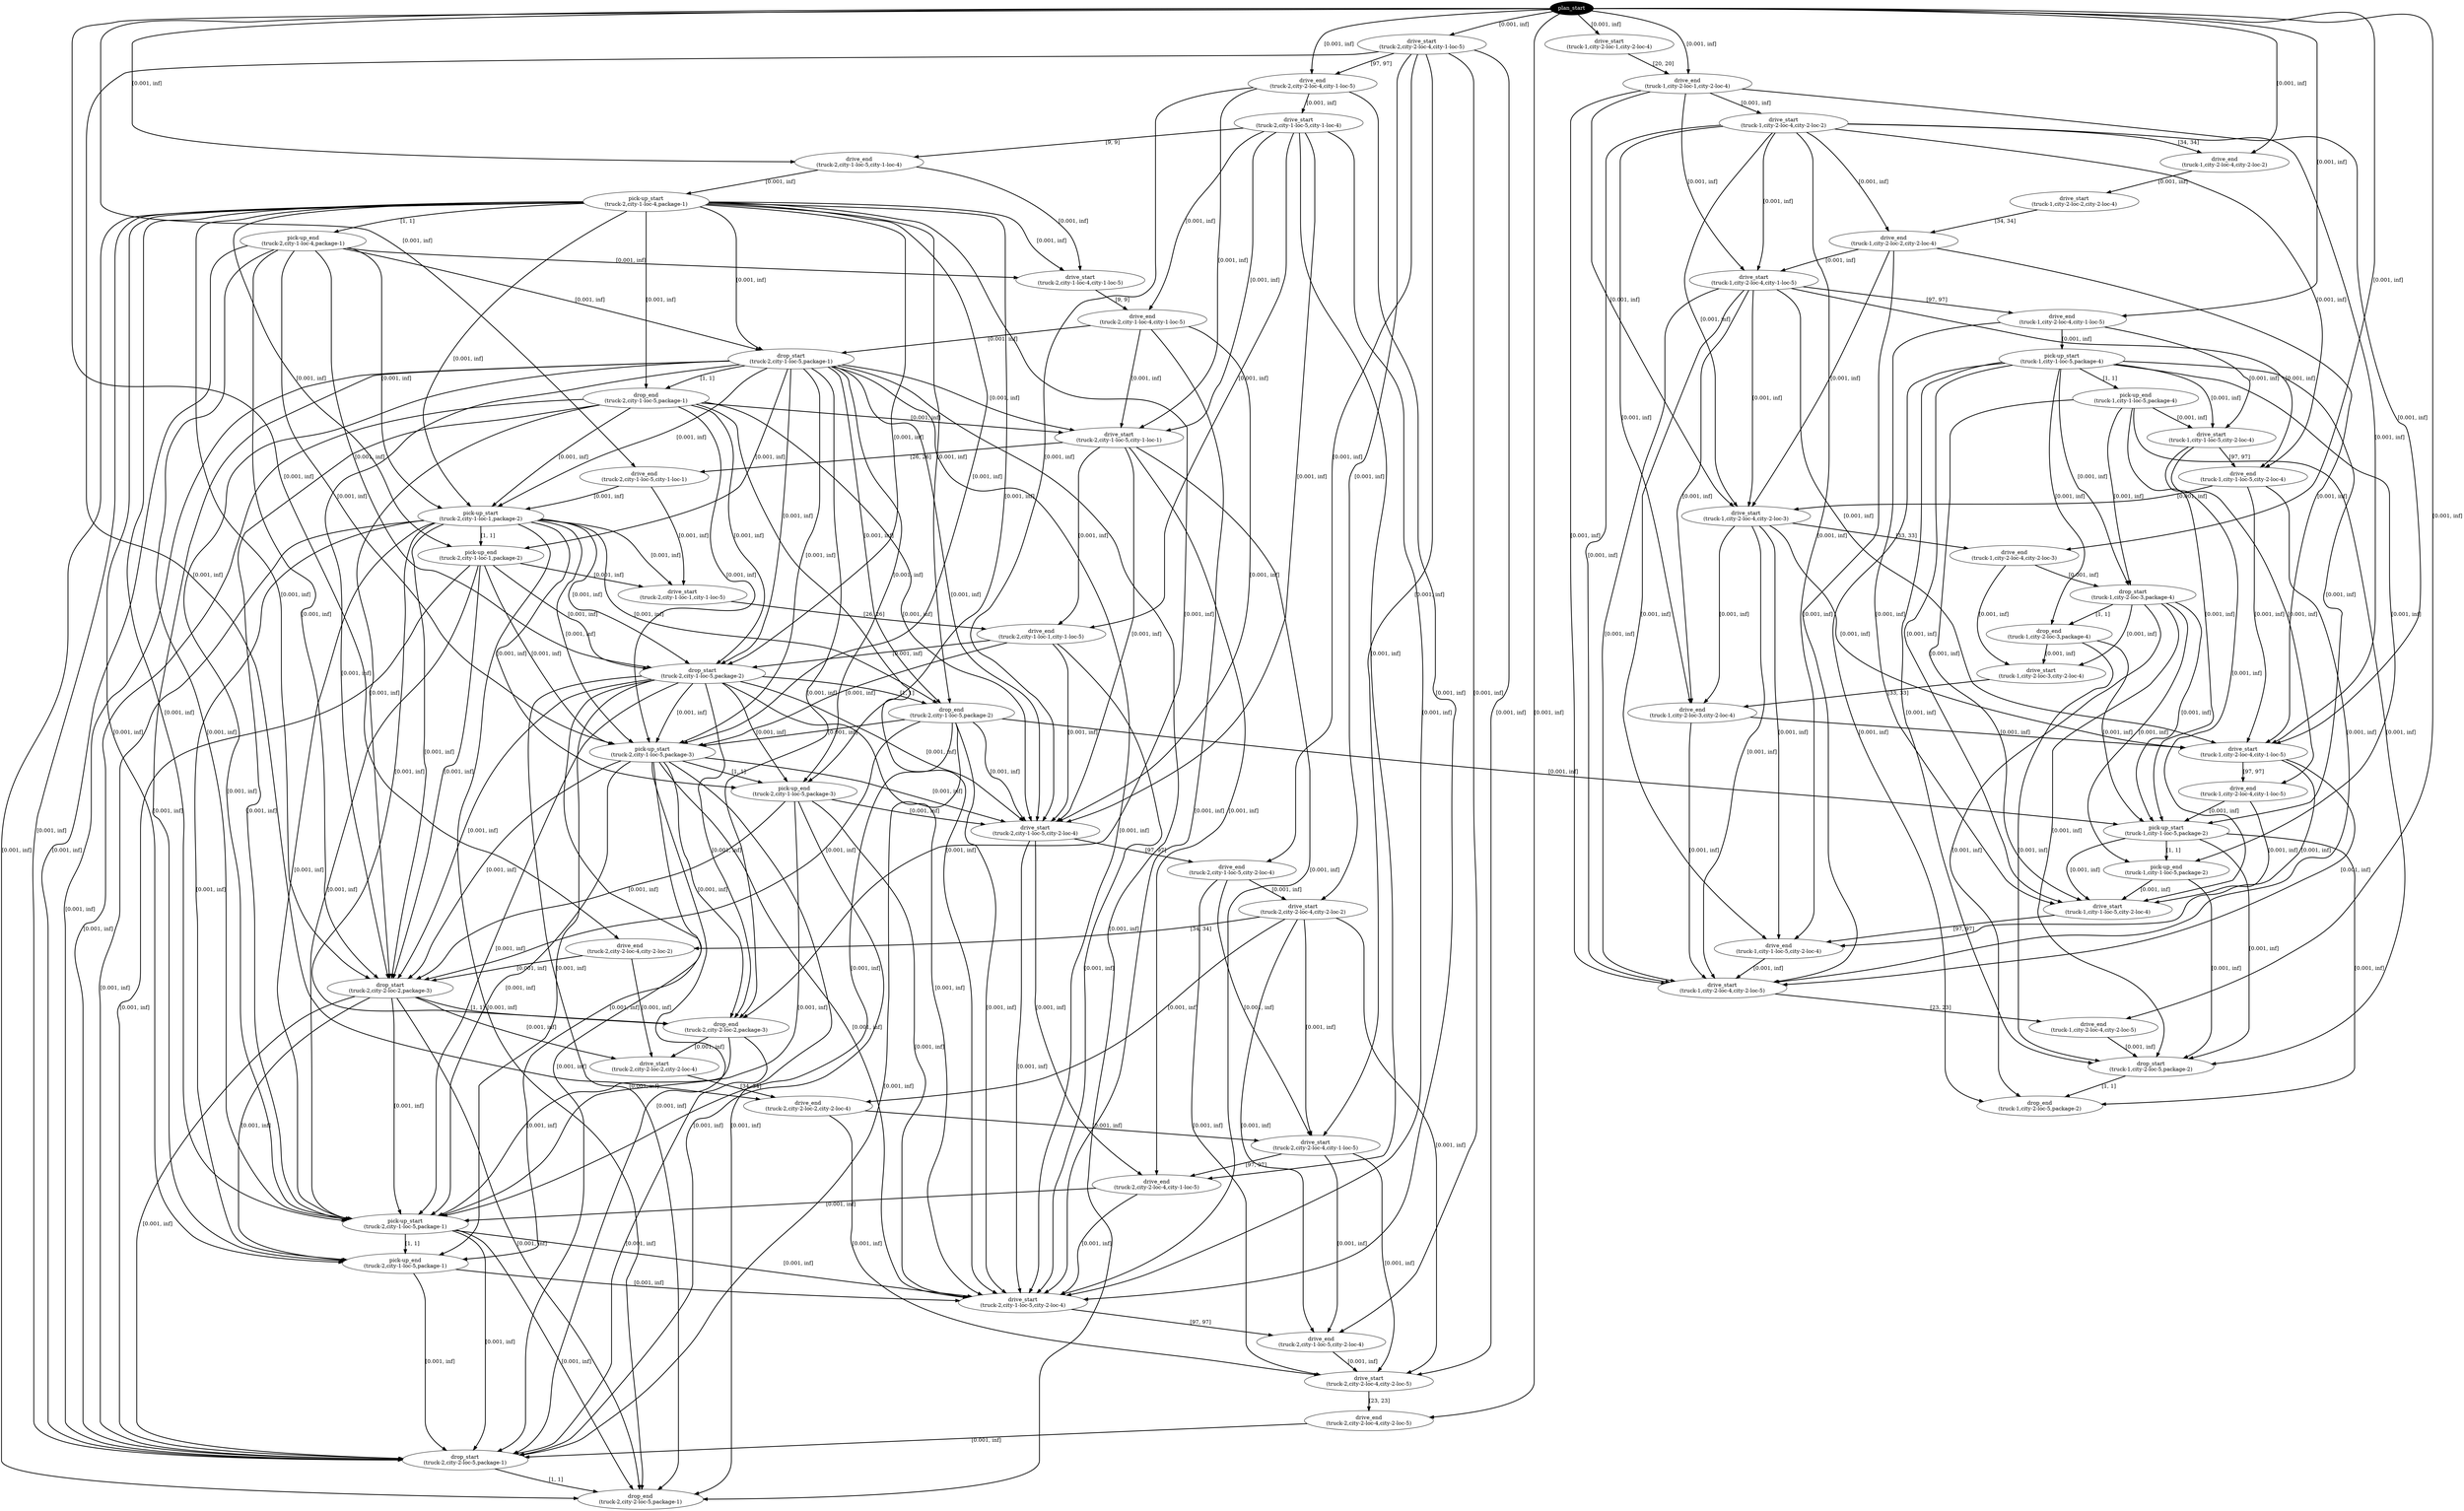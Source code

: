 digraph plan {
0[ label="plan_start",style=filled,fillcolor=black,fontcolor=white];
1[ label="drive_start
(truck-2,city-2-loc-4,city-1-loc-5)"];
2[ label="drive_end
(truck-2,city-2-loc-4,city-1-loc-5)"];
3[ label="drive_start
(truck-1,city-2-loc-1,city-2-loc-4)"];
4[ label="drive_end
(truck-1,city-2-loc-1,city-2-loc-4)"];
5[ label="drive_start
(truck-1,city-2-loc-4,city-2-loc-2)"];
6[ label="drive_end
(truck-1,city-2-loc-4,city-2-loc-2)"];
7[ label="drive_start
(truck-1,city-2-loc-2,city-2-loc-4)"];
8[ label="drive_end
(truck-1,city-2-loc-2,city-2-loc-4)"];
9[ label="drive_start
(truck-1,city-2-loc-4,city-1-loc-5)"];
10[ label="drive_end
(truck-1,city-2-loc-4,city-1-loc-5)"];
11[ label="drive_start
(truck-2,city-1-loc-5,city-1-loc-4)"];
12[ label="drive_end
(truck-2,city-1-loc-5,city-1-loc-4)"];
13[ label="pick-up_start
(truck-2,city-1-loc-4,package-1)"];
14[ label="pick-up_end
(truck-2,city-1-loc-4,package-1)"];
15[ label="drive_start
(truck-2,city-1-loc-4,city-1-loc-5)"];
16[ label="drive_end
(truck-2,city-1-loc-4,city-1-loc-5)"];
17[ label="drop_start
(truck-2,city-1-loc-5,package-1)"];
18[ label="drop_end
(truck-2,city-1-loc-5,package-1)"];
19[ label="drive_start
(truck-2,city-1-loc-5,city-1-loc-1)"];
20[ label="drive_end
(truck-2,city-1-loc-5,city-1-loc-1)"];
21[ label="pick-up_start
(truck-2,city-1-loc-1,package-2)"];
22[ label="pick-up_end
(truck-2,city-1-loc-1,package-2)"];
23[ label="drive_start
(truck-2,city-1-loc-1,city-1-loc-5)"];
24[ label="drive_end
(truck-2,city-1-loc-1,city-1-loc-5)"];
25[ label="drop_start
(truck-2,city-1-loc-5,package-2)"];
26[ label="drop_end
(truck-2,city-1-loc-5,package-2)"];
27[ label="pick-up_start
(truck-2,city-1-loc-5,package-3)"];
28[ label="pick-up_end
(truck-2,city-1-loc-5,package-3)"];
29[ label="drive_start
(truck-2,city-1-loc-5,city-2-loc-4)"];
30[ label="drive_end
(truck-2,city-1-loc-5,city-2-loc-4)"];
31[ label="pick-up_start
(truck-1,city-1-loc-5,package-4)"];
32[ label="pick-up_end
(truck-1,city-1-loc-5,package-4)"];
33[ label="drive_start
(truck-1,city-1-loc-5,city-2-loc-4)"];
34[ label="drive_end
(truck-1,city-1-loc-5,city-2-loc-4)"];
35[ label="drive_start
(truck-2,city-2-loc-4,city-2-loc-2)"];
36[ label="drive_end
(truck-2,city-2-loc-4,city-2-loc-2)"];
37[ label="drive_start
(truck-1,city-2-loc-4,city-2-loc-3)"];
38[ label="drive_end
(truck-1,city-2-loc-4,city-2-loc-3)"];
39[ label="drop_start
(truck-2,city-2-loc-2,package-3)"];
40[ label="drop_end
(truck-2,city-2-loc-2,package-3)"];
41[ label="drive_start
(truck-2,city-2-loc-2,city-2-loc-4)"];
42[ label="drive_end
(truck-2,city-2-loc-2,city-2-loc-4)"];
43[ label="drop_start
(truck-1,city-2-loc-3,package-4)"];
44[ label="drop_end
(truck-1,city-2-loc-3,package-4)"];
45[ label="drive_start
(truck-1,city-2-loc-3,city-2-loc-4)"];
46[ label="drive_end
(truck-1,city-2-loc-3,city-2-loc-4)"];
47[ label="drive_start
(truck-2,city-2-loc-4,city-1-loc-5)"];
48[ label="drive_end
(truck-2,city-2-loc-4,city-1-loc-5)"];
49[ label="drive_start
(truck-1,city-2-loc-4,city-1-loc-5)"];
50[ label="drive_end
(truck-1,city-2-loc-4,city-1-loc-5)"];
51[ label="pick-up_start
(truck-2,city-1-loc-5,package-1)"];
52[ label="pick-up_end
(truck-2,city-1-loc-5,package-1)"];
53[ label="drive_start
(truck-2,city-1-loc-5,city-2-loc-4)"];
54[ label="drive_end
(truck-2,city-1-loc-5,city-2-loc-4)"];
55[ label="pick-up_start
(truck-1,city-1-loc-5,package-2)"];
56[ label="pick-up_end
(truck-1,city-1-loc-5,package-2)"];
57[ label="drive_start
(truck-1,city-1-loc-5,city-2-loc-4)"];
58[ label="drive_end
(truck-1,city-1-loc-5,city-2-loc-4)"];
59[ label="drive_start
(truck-2,city-2-loc-4,city-2-loc-5)"];
60[ label="drive_end
(truck-2,city-2-loc-4,city-2-loc-5)"];
61[ label="drive_start
(truck-1,city-2-loc-4,city-2-loc-5)"];
62[ label="drive_end
(truck-1,city-2-loc-4,city-2-loc-5)"];
63[ label="drop_start
(truck-2,city-2-loc-5,package-1)"];
64[ label="drop_end
(truck-2,city-2-loc-5,package-1)"];
65[ label="drop_start
(truck-1,city-2-loc-5,package-2)"];
66[ label="drop_end
(truck-1,city-2-loc-5,package-2)"];
"0" -> "1" [ label="[0.001, inf]" , penwidth=2, color="black"]
"0" -> "3" [ label="[0.001, inf]" , penwidth=2, color="black"]
"3" -> "4" [ label="[20, 20]" , penwidth=2, color="black"]
"0" -> "4" [ label="[0.001, inf]" , penwidth=2, color="black"]
"4" -> "5" [ label="[0.001, inf]" , penwidth=2, color="black"]
"5" -> "6" [ label="[34, 34]" , penwidth=2, color="black"]
"0" -> "6" [ label="[0.001, inf]" , penwidth=2, color="black"]
"6" -> "7" [ label="[0.001, inf]" , penwidth=2, color="black"]
"7" -> "8" [ label="[34, 34]" , penwidth=2, color="black"]
"5" -> "8" [ label="[0.001, inf]" , penwidth=2, color="black"]
"8" -> "9" [ label="[0.001, inf]" , penwidth=2, color="black"]
"5" -> "9" [ label="[0.001, inf]" , penwidth=2, color="black"]
"4" -> "9" [ label="[0.001, inf]" , penwidth=2, color="black"]
"1" -> "2" [ label="[97, 97]" , penwidth=2, color="black"]
"0" -> "2" [ label="[0.001, inf]" , penwidth=2, color="black"]
"2" -> "11" [ label="[0.001, inf]" , penwidth=2, color="black"]
"11" -> "12" [ label="[9, 9]" , penwidth=2, color="black"]
"0" -> "12" [ label="[0.001, inf]" , penwidth=2, color="black"]
"12" -> "13" [ label="[0.001, inf]" , penwidth=2, color="black"]
"13" -> "14" [ label="[1, 1]" , penwidth=2, color="black"]
"12" -> "15" [ label="[0.001, inf]" , penwidth=2, color="black"]
"14" -> "15" [ label="[0.001, inf]" , penwidth=2, color="black"]
"13" -> "15" [ label="[0.001, inf]" , penwidth=2, color="black"]
"15" -> "16" [ label="[9, 9]" , penwidth=2, color="black"]
"11" -> "16" [ label="[0.001, inf]" , penwidth=2, color="black"]
"16" -> "17" [ label="[0.001, inf]" , penwidth=2, color="black"]
"14" -> "17" [ label="[0.001, inf]" , penwidth=2, color="black"]
"13" -> "17" [ label="[0.001, inf]" , penwidth=2, color="black"]
"17" -> "18" [ label="[1, 1]" , penwidth=2, color="black"]
"13" -> "18" [ label="[0.001, inf]" , penwidth=2, color="black"]
"16" -> "19" [ label="[0.001, inf]" , penwidth=2, color="black"]
"18" -> "19" [ label="[0.001, inf]" , penwidth=2, color="black"]
"17" -> "19" [ label="[0.001, inf]" , penwidth=2, color="black"]
"11" -> "19" [ label="[0.001, inf]" , penwidth=2, color="black"]
"2" -> "19" [ label="[0.001, inf]" , penwidth=2, color="black"]
"19" -> "20" [ label="[26, 26]" , penwidth=2, color="black"]
"0" -> "20" [ label="[0.001, inf]" , penwidth=2, color="black"]
"20" -> "21" [ label="[0.001, inf]" , penwidth=2, color="black"]
"18" -> "21" [ label="[0.001, inf]" , penwidth=2, color="black"]
"17" -> "21" [ label="[0.001, inf]" , penwidth=2, color="black"]
"14" -> "21" [ label="[0.001, inf]" , penwidth=2, color="black"]
"13" -> "21" [ label="[0.001, inf]" , penwidth=2, color="black"]
"21" -> "22" [ label="[1, 1]" , penwidth=2, color="black"]
"17" -> "22" [ label="[0.001, inf]" , penwidth=2, color="black"]
"13" -> "22" [ label="[0.001, inf]" , penwidth=2, color="black"]
"20" -> "23" [ label="[0.001, inf]" , penwidth=2, color="black"]
"22" -> "23" [ label="[0.001, inf]" , penwidth=2, color="black"]
"21" -> "23" [ label="[0.001, inf]" , penwidth=2, color="black"]
"23" -> "24" [ label="[26, 26]" , penwidth=2, color="black"]
"19" -> "24" [ label="[0.001, inf]" , penwidth=2, color="black"]
"11" -> "24" [ label="[0.001, inf]" , penwidth=2, color="black"]
"24" -> "25" [ label="[0.001, inf]" , penwidth=2, color="black"]
"22" -> "25" [ label="[0.001, inf]" , penwidth=2, color="black"]
"21" -> "25" [ label="[0.001, inf]" , penwidth=2, color="black"]
"18" -> "25" [ label="[0.001, inf]" , penwidth=2, color="black"]
"17" -> "25" [ label="[0.001, inf]" , penwidth=2, color="black"]
"14" -> "25" [ label="[0.001, inf]" , penwidth=2, color="black"]
"13" -> "25" [ label="[0.001, inf]" , penwidth=2, color="black"]
"25" -> "26" [ label="[1, 1]" , penwidth=2, color="black"]
"21" -> "26" [ label="[0.001, inf]" , penwidth=2, color="black"]
"17" -> "26" [ label="[0.001, inf]" , penwidth=2, color="black"]
"13" -> "26" [ label="[0.001, inf]" , penwidth=2, color="black"]
"24" -> "27" [ label="[0.001, inf]" , penwidth=2, color="black"]
"26" -> "27" [ label="[0.001, inf]" , penwidth=2, color="black"]
"25" -> "27" [ label="[0.001, inf]" , penwidth=2, color="black"]
"22" -> "27" [ label="[0.001, inf]" , penwidth=2, color="black"]
"21" -> "27" [ label="[0.001, inf]" , penwidth=2, color="black"]
"18" -> "27" [ label="[0.001, inf]" , penwidth=2, color="black"]
"17" -> "27" [ label="[0.001, inf]" , penwidth=2, color="black"]
"14" -> "27" [ label="[0.001, inf]" , penwidth=2, color="black"]
"13" -> "27" [ label="[0.001, inf]" , penwidth=2, color="black"]
"27" -> "28" [ label="[1, 1]" , penwidth=2, color="black"]
"25" -> "28" [ label="[0.001, inf]" , penwidth=2, color="black"]
"21" -> "28" [ label="[0.001, inf]" , penwidth=2, color="black"]
"17" -> "28" [ label="[0.001, inf]" , penwidth=2, color="black"]
"13" -> "28" [ label="[0.001, inf]" , penwidth=2, color="black"]
"24" -> "29" [ label="[0.001, inf]" , penwidth=2, color="black"]
"28" -> "29" [ label="[0.001, inf]" , penwidth=2, color="black"]
"27" -> "29" [ label="[0.001, inf]" , penwidth=2, color="black"]
"26" -> "29" [ label="[0.001, inf]" , penwidth=2, color="black"]
"25" -> "29" [ label="[0.001, inf]" , penwidth=2, color="black"]
"19" -> "29" [ label="[0.001, inf]" , penwidth=2, color="black"]
"18" -> "29" [ label="[0.001, inf]" , penwidth=2, color="black"]
"17" -> "29" [ label="[0.001, inf]" , penwidth=2, color="black"]
"16" -> "29" [ label="[0.001, inf]" , penwidth=2, color="black"]
"11" -> "29" [ label="[0.001, inf]" , penwidth=2, color="black"]
"2" -> "29" [ label="[0.001, inf]" , penwidth=2, color="black"]
"9" -> "10" [ label="[97, 97]" , penwidth=2, color="black"]
"0" -> "10" [ label="[0.001, inf]" , penwidth=2, color="black"]
"10" -> "31" [ label="[0.001, inf]" , penwidth=2, color="black"]
"31" -> "32" [ label="[1, 1]" , penwidth=2, color="black"]
"10" -> "33" [ label="[0.001, inf]" , penwidth=2, color="black"]
"32" -> "33" [ label="[0.001, inf]" , penwidth=2, color="black"]
"31" -> "33" [ label="[0.001, inf]" , penwidth=2, color="black"]
"29" -> "30" [ label="[97, 97]" , penwidth=2, color="black"]
"1" -> "30" [ label="[0.001, inf]" , penwidth=2, color="black"]
"30" -> "35" [ label="[0.001, inf]" , penwidth=2, color="black"]
"1" -> "35" [ label="[0.001, inf]" , penwidth=2, color="black"]
"33" -> "34" [ label="[97, 97]" , penwidth=2, color="black"]
"9" -> "34" [ label="[0.001, inf]" , penwidth=2, color="black"]
"5" -> "34" [ label="[0.001, inf]" , penwidth=2, color="black"]
"34" -> "37" [ label="[0.001, inf]" , penwidth=2, color="black"]
"9" -> "37" [ label="[0.001, inf]" , penwidth=2, color="black"]
"8" -> "37" [ label="[0.001, inf]" , penwidth=2, color="black"]
"5" -> "37" [ label="[0.001, inf]" , penwidth=2, color="black"]
"4" -> "37" [ label="[0.001, inf]" , penwidth=2, color="black"]
"35" -> "36" [ label="[34, 34]" , penwidth=2, color="black"]
"0" -> "36" [ label="[0.001, inf]" , penwidth=2, color="black"]
"36" -> "39" [ label="[0.001, inf]" , penwidth=2, color="black"]
"28" -> "39" [ label="[0.001, inf]" , penwidth=2, color="black"]
"27" -> "39" [ label="[0.001, inf]" , penwidth=2, color="black"]
"26" -> "39" [ label="[0.001, inf]" , penwidth=2, color="black"]
"25" -> "39" [ label="[0.001, inf]" , penwidth=2, color="black"]
"22" -> "39" [ label="[0.001, inf]" , penwidth=2, color="black"]
"21" -> "39" [ label="[0.001, inf]" , penwidth=2, color="black"]
"18" -> "39" [ label="[0.001, inf]" , penwidth=2, color="black"]
"17" -> "39" [ label="[0.001, inf]" , penwidth=2, color="black"]
"14" -> "39" [ label="[0.001, inf]" , penwidth=2, color="black"]
"13" -> "39" [ label="[0.001, inf]" , penwidth=2, color="black"]
"39" -> "40" [ label="[1, 1]" , penwidth=2, color="black"]
"27" -> "40" [ label="[0.001, inf]" , penwidth=2, color="black"]
"25" -> "40" [ label="[0.001, inf]" , penwidth=2, color="black"]
"21" -> "40" [ label="[0.001, inf]" , penwidth=2, color="black"]
"17" -> "40" [ label="[0.001, inf]" , penwidth=2, color="black"]
"13" -> "40" [ label="[0.001, inf]" , penwidth=2, color="black"]
"36" -> "41" [ label="[0.001, inf]" , penwidth=2, color="black"]
"40" -> "41" [ label="[0.001, inf]" , penwidth=2, color="black"]
"39" -> "41" [ label="[0.001, inf]" , penwidth=2, color="black"]
"37" -> "38" [ label="[33, 33]" , penwidth=2, color="black"]
"0" -> "38" [ label="[0.001, inf]" , penwidth=2, color="black"]
"38" -> "43" [ label="[0.001, inf]" , penwidth=2, color="black"]
"32" -> "43" [ label="[0.001, inf]" , penwidth=2, color="black"]
"31" -> "43" [ label="[0.001, inf]" , penwidth=2, color="black"]
"43" -> "44" [ label="[1, 1]" , penwidth=2, color="black"]
"31" -> "44" [ label="[0.001, inf]" , penwidth=2, color="black"]
"38" -> "45" [ label="[0.001, inf]" , penwidth=2, color="black"]
"44" -> "45" [ label="[0.001, inf]" , penwidth=2, color="black"]
"43" -> "45" [ label="[0.001, inf]" , penwidth=2, color="black"]
"41" -> "42" [ label="[34, 34]" , penwidth=2, color="black"]
"35" -> "42" [ label="[0.001, inf]" , penwidth=2, color="black"]
"1" -> "42" [ label="[0.001, inf]" , penwidth=2, color="black"]
"42" -> "47" [ label="[0.001, inf]" , penwidth=2, color="black"]
"35" -> "47" [ label="[0.001, inf]" , penwidth=2, color="black"]
"30" -> "47" [ label="[0.001, inf]" , penwidth=2, color="black"]
"1" -> "47" [ label="[0.001, inf]" , penwidth=2, color="black"]
"45" -> "46" [ label="[33, 33]" , penwidth=2, color="black"]
"37" -> "46" [ label="[0.001, inf]" , penwidth=2, color="black"]
"9" -> "46" [ label="[0.001, inf]" , penwidth=2, color="black"]
"5" -> "46" [ label="[0.001, inf]" , penwidth=2, color="black"]
"46" -> "49" [ label="[0.001, inf]" , penwidth=2, color="black"]
"37" -> "49" [ label="[0.001, inf]" , penwidth=2, color="black"]
"34" -> "49" [ label="[0.001, inf]" , penwidth=2, color="black"]
"9" -> "49" [ label="[0.001, inf]" , penwidth=2, color="black"]
"8" -> "49" [ label="[0.001, inf]" , penwidth=2, color="black"]
"5" -> "49" [ label="[0.001, inf]" , penwidth=2, color="black"]
"4" -> "49" [ label="[0.001, inf]" , penwidth=2, color="black"]
"47" -> "48" [ label="[97, 97]" , penwidth=2, color="black"]
"29" -> "48" [ label="[0.001, inf]" , penwidth=2, color="black"]
"19" -> "48" [ label="[0.001, inf]" , penwidth=2, color="black"]
"11" -> "48" [ label="[0.001, inf]" , penwidth=2, color="black"]
"48" -> "51" [ label="[0.001, inf]" , penwidth=2, color="black"]
"18" -> "51" [ label="[0.001, inf]" , penwidth=2, color="black"]
"40" -> "51" [ label="[0.001, inf]" , penwidth=2, color="black"]
"39" -> "51" [ label="[0.001, inf]" , penwidth=2, color="black"]
"28" -> "51" [ label="[0.001, inf]" , penwidth=2, color="black"]
"27" -> "51" [ label="[0.001, inf]" , penwidth=2, color="black"]
"26" -> "51" [ label="[0.001, inf]" , penwidth=2, color="black"]
"25" -> "51" [ label="[0.001, inf]" , penwidth=2, color="black"]
"22" -> "51" [ label="[0.001, inf]" , penwidth=2, color="black"]
"21" -> "51" [ label="[0.001, inf]" , penwidth=2, color="black"]
"17" -> "51" [ label="[0.001, inf]" , penwidth=2, color="black"]
"14" -> "51" [ label="[0.001, inf]" , penwidth=2, color="black"]
"13" -> "51" [ label="[0.001, inf]" , penwidth=2, color="black"]
"51" -> "52" [ label="[1, 1]" , penwidth=2, color="black"]
"39" -> "52" [ label="[0.001, inf]" , penwidth=2, color="black"]
"27" -> "52" [ label="[0.001, inf]" , penwidth=2, color="black"]
"25" -> "52" [ label="[0.001, inf]" , penwidth=2, color="black"]
"21" -> "52" [ label="[0.001, inf]" , penwidth=2, color="black"]
"17" -> "52" [ label="[0.001, inf]" , penwidth=2, color="black"]
"13" -> "52" [ label="[0.001, inf]" , penwidth=2, color="black"]
"48" -> "53" [ label="[0.001, inf]" , penwidth=2, color="black"]
"52" -> "53" [ label="[0.001, inf]" , penwidth=2, color="black"]
"51" -> "53" [ label="[0.001, inf]" , penwidth=2, color="black"]
"29" -> "53" [ label="[0.001, inf]" , penwidth=2, color="black"]
"28" -> "53" [ label="[0.001, inf]" , penwidth=2, color="black"]
"27" -> "53" [ label="[0.001, inf]" , penwidth=2, color="black"]
"26" -> "53" [ label="[0.001, inf]" , penwidth=2, color="black"]
"25" -> "53" [ label="[0.001, inf]" , penwidth=2, color="black"]
"24" -> "53" [ label="[0.001, inf]" , penwidth=2, color="black"]
"19" -> "53" [ label="[0.001, inf]" , penwidth=2, color="black"]
"18" -> "53" [ label="[0.001, inf]" , penwidth=2, color="black"]
"17" -> "53" [ label="[0.001, inf]" , penwidth=2, color="black"]
"16" -> "53" [ label="[0.001, inf]" , penwidth=2, color="black"]
"11" -> "53" [ label="[0.001, inf]" , penwidth=2, color="black"]
"2" -> "53" [ label="[0.001, inf]" , penwidth=2, color="black"]
"49" -> "50" [ label="[97, 97]" , penwidth=2, color="black"]
"33" -> "50" [ label="[0.001, inf]" , penwidth=2, color="black"]
"50" -> "55" [ label="[0.001, inf]" , penwidth=2, color="black"]
"26" -> "55" [ label="[0.001, inf]" , penwidth=2, color="black"]
"44" -> "55" [ label="[0.001, inf]" , penwidth=2, color="black"]
"43" -> "55" [ label="[0.001, inf]" , penwidth=2, color="black"]
"32" -> "55" [ label="[0.001, inf]" , penwidth=2, color="black"]
"31" -> "55" [ label="[0.001, inf]" , penwidth=2, color="black"]
"55" -> "56" [ label="[1, 1]" , penwidth=2, color="black"]
"43" -> "56" [ label="[0.001, inf]" , penwidth=2, color="black"]
"31" -> "56" [ label="[0.001, inf]" , penwidth=2, color="black"]
"50" -> "57" [ label="[0.001, inf]" , penwidth=2, color="black"]
"56" -> "57" [ label="[0.001, inf]" , penwidth=2, color="black"]
"55" -> "57" [ label="[0.001, inf]" , penwidth=2, color="black"]
"33" -> "57" [ label="[0.001, inf]" , penwidth=2, color="black"]
"32" -> "57" [ label="[0.001, inf]" , penwidth=2, color="black"]
"31" -> "57" [ label="[0.001, inf]" , penwidth=2, color="black"]
"10" -> "57" [ label="[0.001, inf]" , penwidth=2, color="black"]
"53" -> "54" [ label="[97, 97]" , penwidth=2, color="black"]
"47" -> "54" [ label="[0.001, inf]" , penwidth=2, color="black"]
"35" -> "54" [ label="[0.001, inf]" , penwidth=2, color="black"]
"1" -> "54" [ label="[0.001, inf]" , penwidth=2, color="black"]
"54" -> "59" [ label="[0.001, inf]" , penwidth=2, color="black"]
"47" -> "59" [ label="[0.001, inf]" , penwidth=2, color="black"]
"42" -> "59" [ label="[0.001, inf]" , penwidth=2, color="black"]
"35" -> "59" [ label="[0.001, inf]" , penwidth=2, color="black"]
"30" -> "59" [ label="[0.001, inf]" , penwidth=2, color="black"]
"1" -> "59" [ label="[0.001, inf]" , penwidth=2, color="black"]
"57" -> "58" [ label="[97, 97]" , penwidth=2, color="black"]
"49" -> "58" [ label="[0.001, inf]" , penwidth=2, color="black"]
"37" -> "58" [ label="[0.001, inf]" , penwidth=2, color="black"]
"9" -> "58" [ label="[0.001, inf]" , penwidth=2, color="black"]
"5" -> "58" [ label="[0.001, inf]" , penwidth=2, color="black"]
"58" -> "61" [ label="[0.001, inf]" , penwidth=2, color="black"]
"49" -> "61" [ label="[0.001, inf]" , penwidth=2, color="black"]
"46" -> "61" [ label="[0.001, inf]" , penwidth=2, color="black"]
"37" -> "61" [ label="[0.001, inf]" , penwidth=2, color="black"]
"34" -> "61" [ label="[0.001, inf]" , penwidth=2, color="black"]
"9" -> "61" [ label="[0.001, inf]" , penwidth=2, color="black"]
"8" -> "61" [ label="[0.001, inf]" , penwidth=2, color="black"]
"5" -> "61" [ label="[0.001, inf]" , penwidth=2, color="black"]
"4" -> "61" [ label="[0.001, inf]" , penwidth=2, color="black"]
"59" -> "60" [ label="[23, 23]" , penwidth=2, color="black"]
"0" -> "60" [ label="[0.001, inf]" , penwidth=2, color="black"]
"60" -> "63" [ label="[0.001, inf]" , penwidth=2, color="black"]
"52" -> "63" [ label="[0.001, inf]" , penwidth=2, color="black"]
"51" -> "63" [ label="[0.001, inf]" , penwidth=2, color="black"]
"40" -> "63" [ label="[0.001, inf]" , penwidth=2, color="black"]
"39" -> "63" [ label="[0.001, inf]" , penwidth=2, color="black"]
"28" -> "63" [ label="[0.001, inf]" , penwidth=2, color="black"]
"27" -> "63" [ label="[0.001, inf]" , penwidth=2, color="black"]
"26" -> "63" [ label="[0.001, inf]" , penwidth=2, color="black"]
"25" -> "63" [ label="[0.001, inf]" , penwidth=2, color="black"]
"22" -> "63" [ label="[0.001, inf]" , penwidth=2, color="black"]
"21" -> "63" [ label="[0.001, inf]" , penwidth=2, color="black"]
"18" -> "63" [ label="[0.001, inf]" , penwidth=2, color="black"]
"17" -> "63" [ label="[0.001, inf]" , penwidth=2, color="black"]
"14" -> "63" [ label="[0.001, inf]" , penwidth=2, color="black"]
"13" -> "63" [ label="[0.001, inf]" , penwidth=2, color="black"]
"63" -> "64" [ label="[1, 1]" , penwidth=2, color="black"]
"51" -> "64" [ label="[0.001, inf]" , penwidth=2, color="black"]
"39" -> "64" [ label="[0.001, inf]" , penwidth=2, color="black"]
"27" -> "64" [ label="[0.001, inf]" , penwidth=2, color="black"]
"25" -> "64" [ label="[0.001, inf]" , penwidth=2, color="black"]
"21" -> "64" [ label="[0.001, inf]" , penwidth=2, color="black"]
"17" -> "64" [ label="[0.001, inf]" , penwidth=2, color="black"]
"13" -> "64" [ label="[0.001, inf]" , penwidth=2, color="black"]
"61" -> "62" [ label="[23, 23]" , penwidth=2, color="black"]
"0" -> "62" [ label="[0.001, inf]" , penwidth=2, color="black"]
"62" -> "65" [ label="[0.001, inf]" , penwidth=2, color="black"]
"56" -> "65" [ label="[0.001, inf]" , penwidth=2, color="black"]
"55" -> "65" [ label="[0.001, inf]" , penwidth=2, color="black"]
"44" -> "65" [ label="[0.001, inf]" , penwidth=2, color="black"]
"43" -> "65" [ label="[0.001, inf]" , penwidth=2, color="black"]
"32" -> "65" [ label="[0.001, inf]" , penwidth=2, color="black"]
"31" -> "65" [ label="[0.001, inf]" , penwidth=2, color="black"]
"65" -> "66" [ label="[1, 1]" , penwidth=2, color="black"]
"55" -> "66" [ label="[0.001, inf]" , penwidth=2, color="black"]
"43" -> "66" [ label="[0.001, inf]" , penwidth=2, color="black"]
"31" -> "66" [ label="[0.001, inf]" , penwidth=2, color="black"]
}
